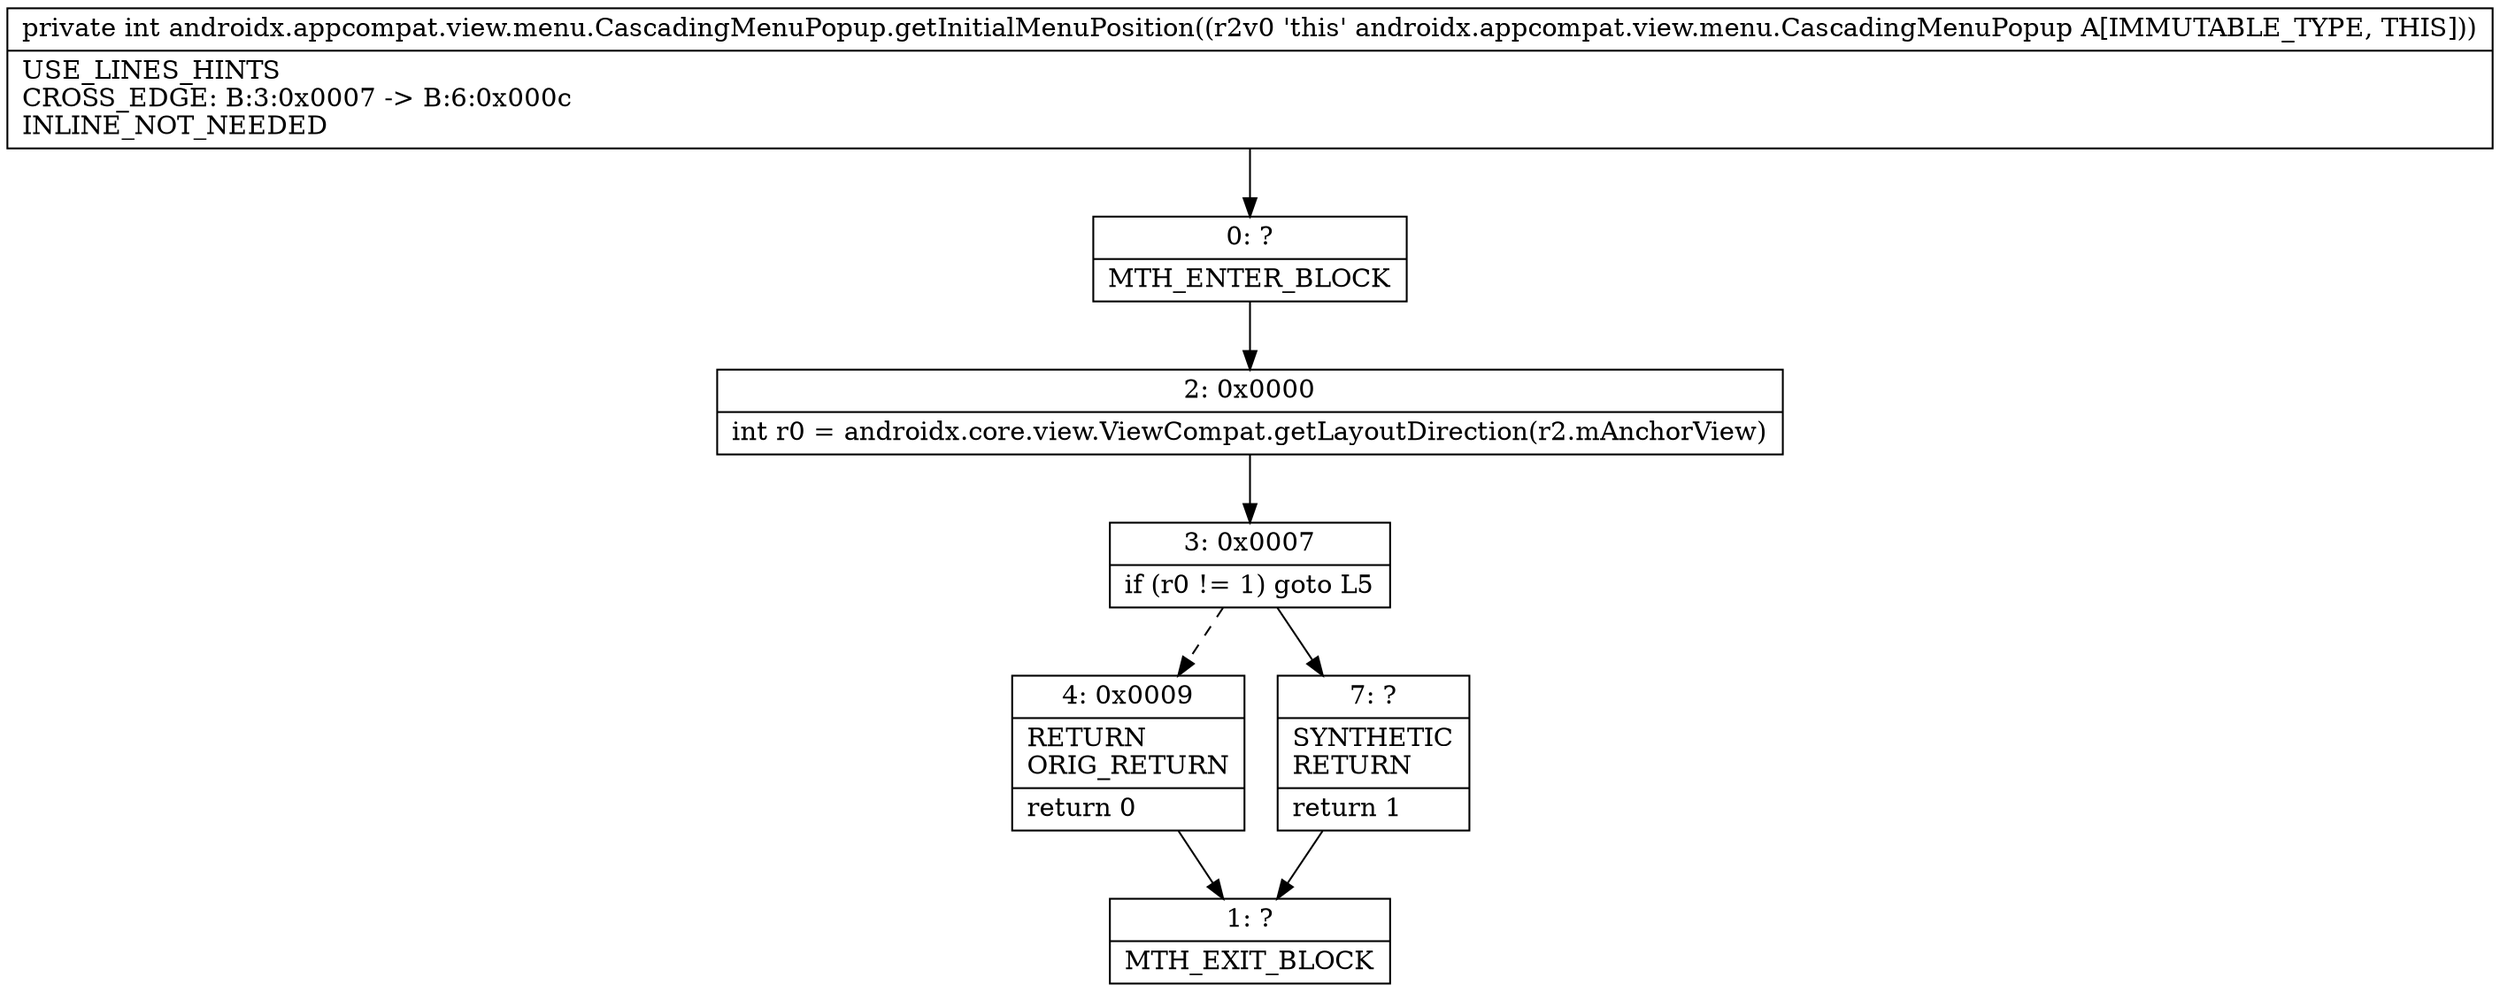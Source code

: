 digraph "CFG forandroidx.appcompat.view.menu.CascadingMenuPopup.getInitialMenuPosition()I" {
Node_0 [shape=record,label="{0\:\ ?|MTH_ENTER_BLOCK\l}"];
Node_2 [shape=record,label="{2\:\ 0x0000|int r0 = androidx.core.view.ViewCompat.getLayoutDirection(r2.mAnchorView)\l}"];
Node_3 [shape=record,label="{3\:\ 0x0007|if (r0 != 1) goto L5\l}"];
Node_4 [shape=record,label="{4\:\ 0x0009|RETURN\lORIG_RETURN\l|return 0\l}"];
Node_1 [shape=record,label="{1\:\ ?|MTH_EXIT_BLOCK\l}"];
Node_7 [shape=record,label="{7\:\ ?|SYNTHETIC\lRETURN\l|return 1\l}"];
MethodNode[shape=record,label="{private int androidx.appcompat.view.menu.CascadingMenuPopup.getInitialMenuPosition((r2v0 'this' androidx.appcompat.view.menu.CascadingMenuPopup A[IMMUTABLE_TYPE, THIS]))  | USE_LINES_HINTS\lCROSS_EDGE: B:3:0x0007 \-\> B:6:0x000c\lINLINE_NOT_NEEDED\l}"];
MethodNode -> Node_0;Node_0 -> Node_2;
Node_2 -> Node_3;
Node_3 -> Node_4[style=dashed];
Node_3 -> Node_7;
Node_4 -> Node_1;
Node_7 -> Node_1;
}

